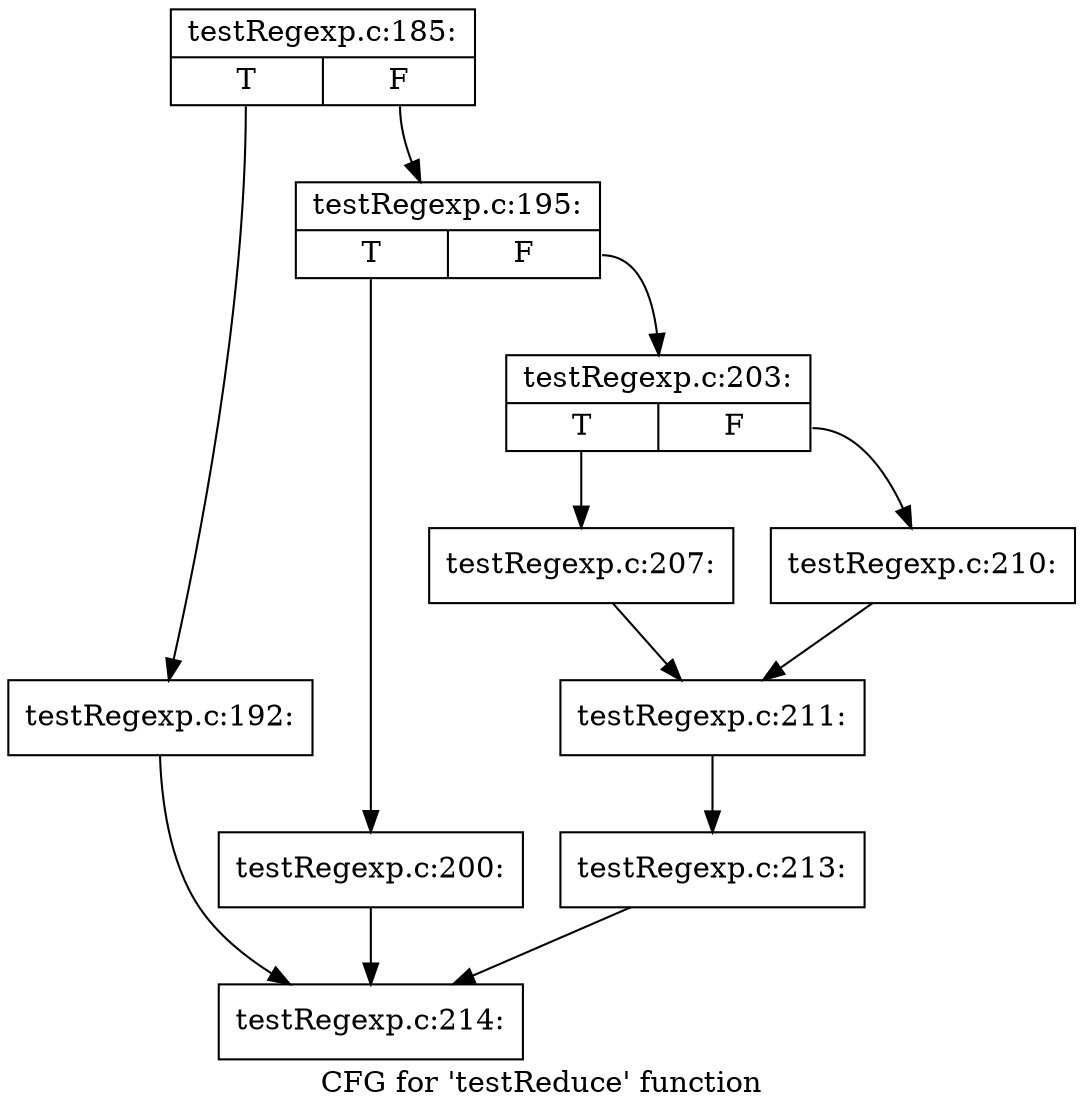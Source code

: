 digraph "CFG for 'testReduce' function" {
	label="CFG for 'testReduce' function";

	Node0x42457d0 [shape=record,label="{testRegexp.c:185:|{<s0>T|<s1>F}}"];
	Node0x42457d0:s0 -> Node0x4249780;
	Node0x42457d0:s1 -> Node0x42497d0;
	Node0x4249780 [shape=record,label="{testRegexp.c:192:}"];
	Node0x4249780 -> Node0x423aee0;
	Node0x42497d0 [shape=record,label="{testRegexp.c:195:|{<s0>T|<s1>F}}"];
	Node0x42497d0:s0 -> Node0x424afb0;
	Node0x42497d0:s1 -> Node0x424b290;
	Node0x424afb0 [shape=record,label="{testRegexp.c:200:}"];
	Node0x424afb0 -> Node0x423aee0;
	Node0x424b290 [shape=record,label="{testRegexp.c:203:|{<s0>T|<s1>F}}"];
	Node0x424b290:s0 -> Node0x41f9860;
	Node0x424b290:s1 -> Node0x41f9900;
	Node0x41f9860 [shape=record,label="{testRegexp.c:207:}"];
	Node0x41f9860 -> Node0x41f98b0;
	Node0x41f9900 [shape=record,label="{testRegexp.c:210:}"];
	Node0x41f9900 -> Node0x41f98b0;
	Node0x41f98b0 [shape=record,label="{testRegexp.c:211:}"];
	Node0x41f98b0 -> Node0x424b2e0;
	Node0x424b2e0 [shape=record,label="{testRegexp.c:213:}"];
	Node0x424b2e0 -> Node0x423aee0;
	Node0x423aee0 [shape=record,label="{testRegexp.c:214:}"];
}
